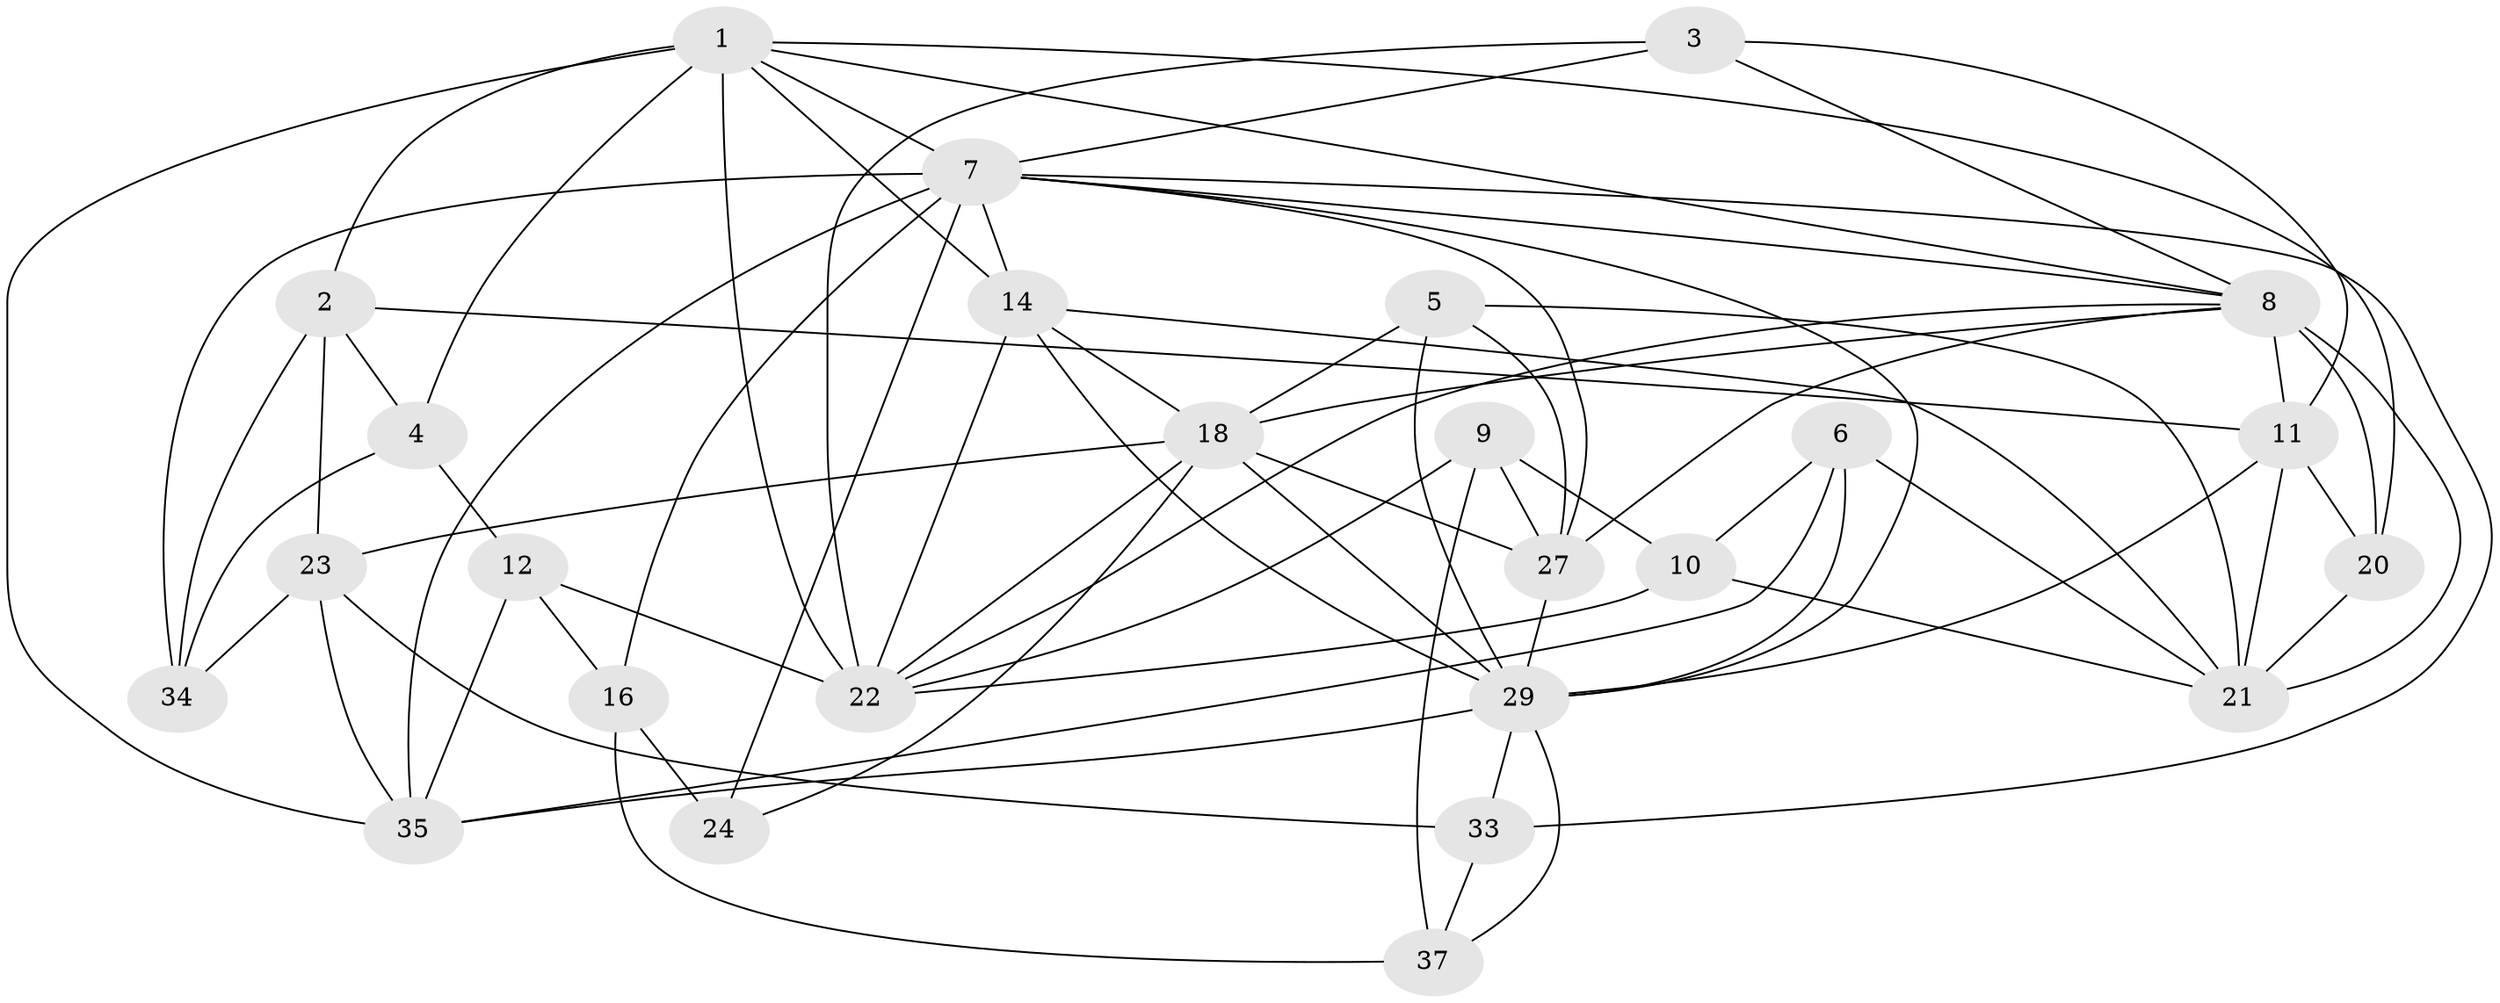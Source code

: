 // original degree distribution, {4: 1.0}
// Generated by graph-tools (version 1.1) at 2025/16/03/09/25 04:16:15]
// undirected, 26 vertices, 73 edges
graph export_dot {
graph [start="1"]
  node [color=gray90,style=filled];
  1 [super="+13"];
  2 [super="+17"];
  3;
  4;
  5;
  6;
  7 [super="+39+19+42"];
  8 [super="+15+31+48"];
  9;
  10;
  11 [super="+51"];
  12;
  14 [super="+25"];
  16;
  18 [super="+43+40"];
  20;
  21 [super="+47+26"];
  22 [super="+28"];
  23 [super="+36"];
  24;
  27 [super="+50+53"];
  29 [super="+32"];
  33;
  34;
  35 [super="+44"];
  37;
  1 -- 20;
  1 -- 35;
  1 -- 7;
  1 -- 2;
  1 -- 4;
  1 -- 22;
  1 -- 8;
  1 -- 14;
  2 -- 4;
  2 -- 34;
  2 -- 23 [weight=2];
  2 -- 11;
  3 -- 11;
  3 -- 8;
  3 -- 7;
  3 -- 22;
  4 -- 12;
  4 -- 34;
  5 -- 21;
  5 -- 27;
  5 -- 29;
  5 -- 18;
  6 -- 10;
  6 -- 35;
  6 -- 29;
  6 -- 21;
  7 -- 34;
  7 -- 16;
  7 -- 35;
  7 -- 14;
  7 -- 24 [weight=2];
  7 -- 29;
  7 -- 33;
  7 -- 27;
  7 -- 8;
  8 -- 20;
  8 -- 22;
  8 -- 21 [weight=2];
  8 -- 27;
  8 -- 11;
  8 -- 18;
  9 -- 10;
  9 -- 37;
  9 -- 27;
  9 -- 22;
  10 -- 21;
  10 -- 22;
  11 -- 21;
  11 -- 20;
  11 -- 29;
  12 -- 16;
  12 -- 22;
  12 -- 35;
  14 -- 22;
  14 -- 18;
  14 -- 21;
  14 -- 29;
  16 -- 37;
  16 -- 24;
  18 -- 27 [weight=3];
  18 -- 23;
  18 -- 24;
  18 -- 29;
  18 -- 22;
  20 -- 21;
  23 -- 34;
  23 -- 33;
  23 -- 35;
  27 -- 29;
  29 -- 33;
  29 -- 35;
  29 -- 37;
  33 -- 37;
}
